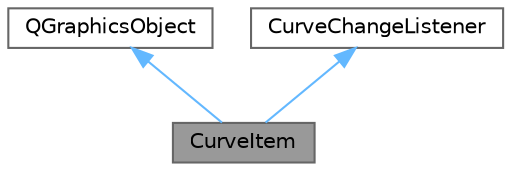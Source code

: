digraph "CurveItem"
{
 // LATEX_PDF_SIZE
  bgcolor="transparent";
  edge [fontname=Helvetica,fontsize=10,labelfontname=Helvetica,labelfontsize=10];
  node [fontname=Helvetica,fontsize=10,shape=box,height=0.2,width=0.4];
  Node1 [label="CurveItem",height=0.2,width=0.4,color="gray40", fillcolor="grey60", style="filled", fontcolor="black",tooltip="A QGraphicsObject that allows an implementation of the ItemPainterInterface to draw on a PlotSceneWid..."];
  Node2 -> Node1 [dir="back",color="steelblue1",style="solid"];
  Node2 [label="QGraphicsObject",height=0.2,width=0.4,color="gray40", fillcolor="white", style="filled",tooltip=" "];
  Node3 -> Node1 [dir="back",color="steelblue1",style="solid"];
  Node3 [label="CurveChangeListener",height=0.2,width=0.4,color="gray40", fillcolor="white", style="filled",URL="$classCurveChangeListener.html",tooltip=" "];
}
